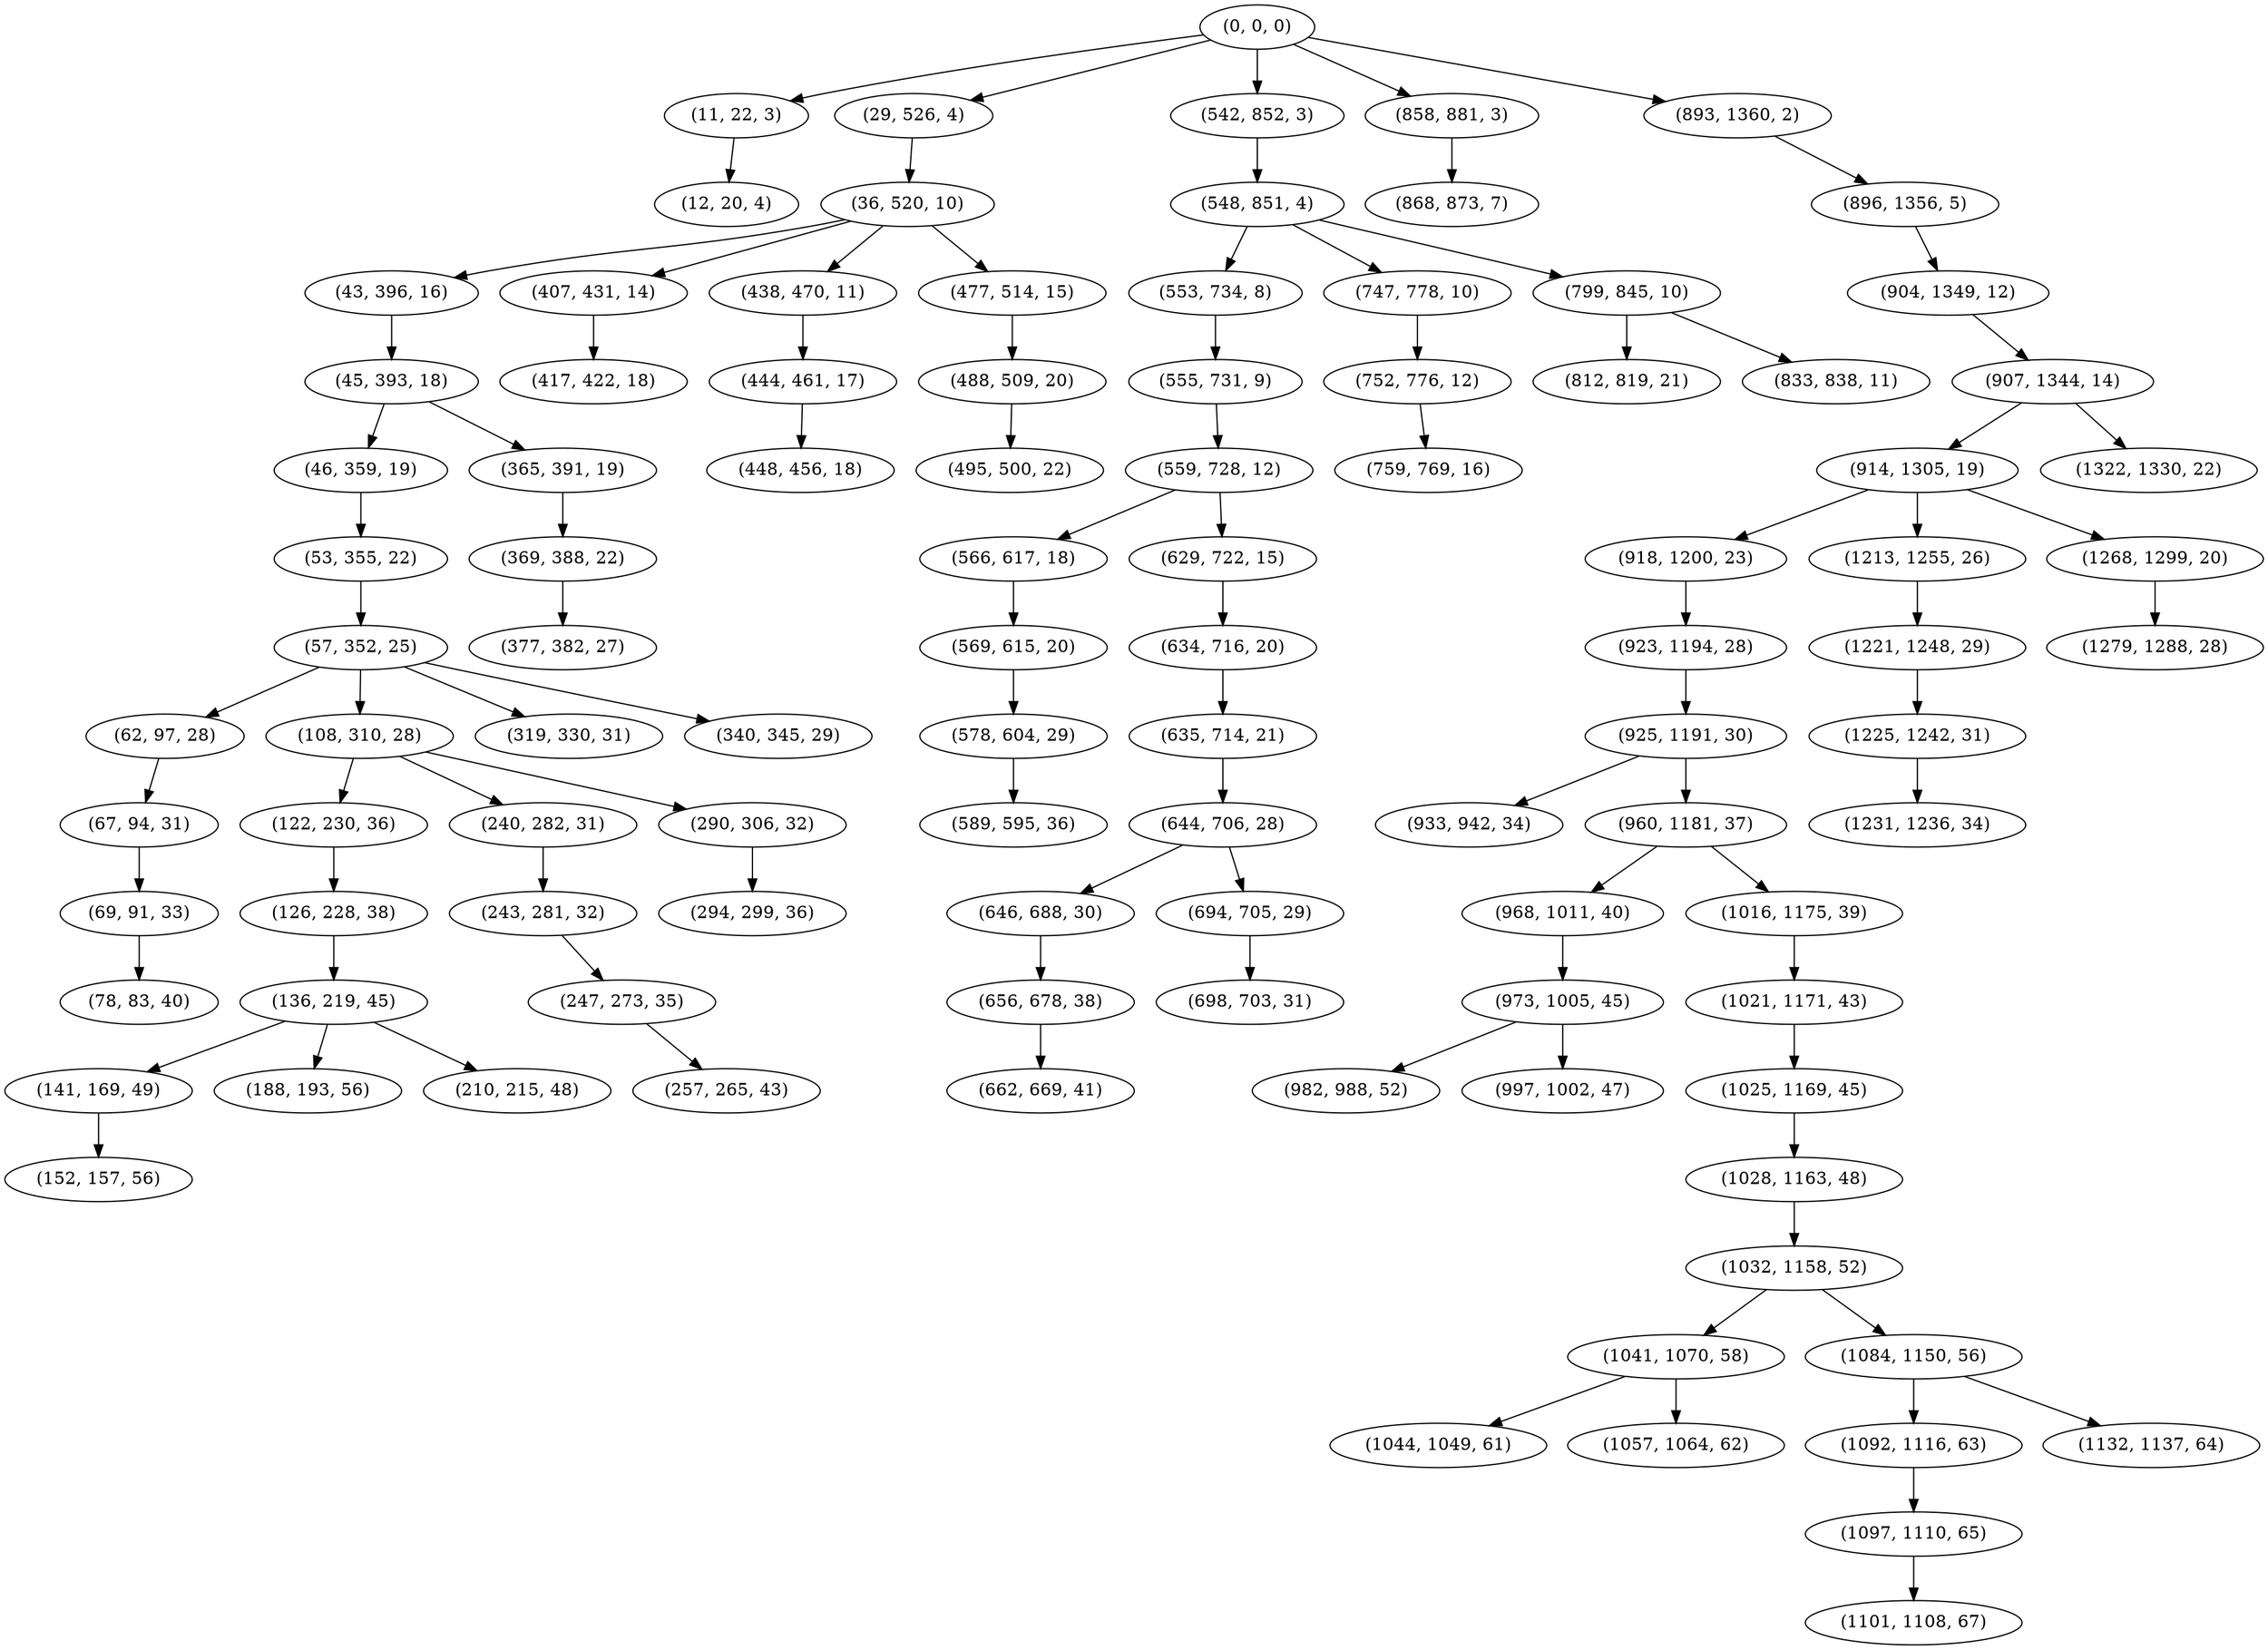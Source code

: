 digraph tree {
    "(0, 0, 0)";
    "(11, 22, 3)";
    "(12, 20, 4)";
    "(29, 526, 4)";
    "(36, 520, 10)";
    "(43, 396, 16)";
    "(45, 393, 18)";
    "(46, 359, 19)";
    "(53, 355, 22)";
    "(57, 352, 25)";
    "(62, 97, 28)";
    "(67, 94, 31)";
    "(69, 91, 33)";
    "(78, 83, 40)";
    "(108, 310, 28)";
    "(122, 230, 36)";
    "(126, 228, 38)";
    "(136, 219, 45)";
    "(141, 169, 49)";
    "(152, 157, 56)";
    "(188, 193, 56)";
    "(210, 215, 48)";
    "(240, 282, 31)";
    "(243, 281, 32)";
    "(247, 273, 35)";
    "(257, 265, 43)";
    "(290, 306, 32)";
    "(294, 299, 36)";
    "(319, 330, 31)";
    "(340, 345, 29)";
    "(365, 391, 19)";
    "(369, 388, 22)";
    "(377, 382, 27)";
    "(407, 431, 14)";
    "(417, 422, 18)";
    "(438, 470, 11)";
    "(444, 461, 17)";
    "(448, 456, 18)";
    "(477, 514, 15)";
    "(488, 509, 20)";
    "(495, 500, 22)";
    "(542, 852, 3)";
    "(548, 851, 4)";
    "(553, 734, 8)";
    "(555, 731, 9)";
    "(559, 728, 12)";
    "(566, 617, 18)";
    "(569, 615, 20)";
    "(578, 604, 29)";
    "(589, 595, 36)";
    "(629, 722, 15)";
    "(634, 716, 20)";
    "(635, 714, 21)";
    "(644, 706, 28)";
    "(646, 688, 30)";
    "(656, 678, 38)";
    "(662, 669, 41)";
    "(694, 705, 29)";
    "(698, 703, 31)";
    "(747, 778, 10)";
    "(752, 776, 12)";
    "(759, 769, 16)";
    "(799, 845, 10)";
    "(812, 819, 21)";
    "(833, 838, 11)";
    "(858, 881, 3)";
    "(868, 873, 7)";
    "(893, 1360, 2)";
    "(896, 1356, 5)";
    "(904, 1349, 12)";
    "(907, 1344, 14)";
    "(914, 1305, 19)";
    "(918, 1200, 23)";
    "(923, 1194, 28)";
    "(925, 1191, 30)";
    "(933, 942, 34)";
    "(960, 1181, 37)";
    "(968, 1011, 40)";
    "(973, 1005, 45)";
    "(982, 988, 52)";
    "(997, 1002, 47)";
    "(1016, 1175, 39)";
    "(1021, 1171, 43)";
    "(1025, 1169, 45)";
    "(1028, 1163, 48)";
    "(1032, 1158, 52)";
    "(1041, 1070, 58)";
    "(1044, 1049, 61)";
    "(1057, 1064, 62)";
    "(1084, 1150, 56)";
    "(1092, 1116, 63)";
    "(1097, 1110, 65)";
    "(1101, 1108, 67)";
    "(1132, 1137, 64)";
    "(1213, 1255, 26)";
    "(1221, 1248, 29)";
    "(1225, 1242, 31)";
    "(1231, 1236, 34)";
    "(1268, 1299, 20)";
    "(1279, 1288, 28)";
    "(1322, 1330, 22)";
    "(0, 0, 0)" -> "(11, 22, 3)";
    "(0, 0, 0)" -> "(29, 526, 4)";
    "(0, 0, 0)" -> "(542, 852, 3)";
    "(0, 0, 0)" -> "(858, 881, 3)";
    "(0, 0, 0)" -> "(893, 1360, 2)";
    "(11, 22, 3)" -> "(12, 20, 4)";
    "(29, 526, 4)" -> "(36, 520, 10)";
    "(36, 520, 10)" -> "(43, 396, 16)";
    "(36, 520, 10)" -> "(407, 431, 14)";
    "(36, 520, 10)" -> "(438, 470, 11)";
    "(36, 520, 10)" -> "(477, 514, 15)";
    "(43, 396, 16)" -> "(45, 393, 18)";
    "(45, 393, 18)" -> "(46, 359, 19)";
    "(45, 393, 18)" -> "(365, 391, 19)";
    "(46, 359, 19)" -> "(53, 355, 22)";
    "(53, 355, 22)" -> "(57, 352, 25)";
    "(57, 352, 25)" -> "(62, 97, 28)";
    "(57, 352, 25)" -> "(108, 310, 28)";
    "(57, 352, 25)" -> "(319, 330, 31)";
    "(57, 352, 25)" -> "(340, 345, 29)";
    "(62, 97, 28)" -> "(67, 94, 31)";
    "(67, 94, 31)" -> "(69, 91, 33)";
    "(69, 91, 33)" -> "(78, 83, 40)";
    "(108, 310, 28)" -> "(122, 230, 36)";
    "(108, 310, 28)" -> "(240, 282, 31)";
    "(108, 310, 28)" -> "(290, 306, 32)";
    "(122, 230, 36)" -> "(126, 228, 38)";
    "(126, 228, 38)" -> "(136, 219, 45)";
    "(136, 219, 45)" -> "(141, 169, 49)";
    "(136, 219, 45)" -> "(188, 193, 56)";
    "(136, 219, 45)" -> "(210, 215, 48)";
    "(141, 169, 49)" -> "(152, 157, 56)";
    "(240, 282, 31)" -> "(243, 281, 32)";
    "(243, 281, 32)" -> "(247, 273, 35)";
    "(247, 273, 35)" -> "(257, 265, 43)";
    "(290, 306, 32)" -> "(294, 299, 36)";
    "(365, 391, 19)" -> "(369, 388, 22)";
    "(369, 388, 22)" -> "(377, 382, 27)";
    "(407, 431, 14)" -> "(417, 422, 18)";
    "(438, 470, 11)" -> "(444, 461, 17)";
    "(444, 461, 17)" -> "(448, 456, 18)";
    "(477, 514, 15)" -> "(488, 509, 20)";
    "(488, 509, 20)" -> "(495, 500, 22)";
    "(542, 852, 3)" -> "(548, 851, 4)";
    "(548, 851, 4)" -> "(553, 734, 8)";
    "(548, 851, 4)" -> "(747, 778, 10)";
    "(548, 851, 4)" -> "(799, 845, 10)";
    "(553, 734, 8)" -> "(555, 731, 9)";
    "(555, 731, 9)" -> "(559, 728, 12)";
    "(559, 728, 12)" -> "(566, 617, 18)";
    "(559, 728, 12)" -> "(629, 722, 15)";
    "(566, 617, 18)" -> "(569, 615, 20)";
    "(569, 615, 20)" -> "(578, 604, 29)";
    "(578, 604, 29)" -> "(589, 595, 36)";
    "(629, 722, 15)" -> "(634, 716, 20)";
    "(634, 716, 20)" -> "(635, 714, 21)";
    "(635, 714, 21)" -> "(644, 706, 28)";
    "(644, 706, 28)" -> "(646, 688, 30)";
    "(644, 706, 28)" -> "(694, 705, 29)";
    "(646, 688, 30)" -> "(656, 678, 38)";
    "(656, 678, 38)" -> "(662, 669, 41)";
    "(694, 705, 29)" -> "(698, 703, 31)";
    "(747, 778, 10)" -> "(752, 776, 12)";
    "(752, 776, 12)" -> "(759, 769, 16)";
    "(799, 845, 10)" -> "(812, 819, 21)";
    "(799, 845, 10)" -> "(833, 838, 11)";
    "(858, 881, 3)" -> "(868, 873, 7)";
    "(893, 1360, 2)" -> "(896, 1356, 5)";
    "(896, 1356, 5)" -> "(904, 1349, 12)";
    "(904, 1349, 12)" -> "(907, 1344, 14)";
    "(907, 1344, 14)" -> "(914, 1305, 19)";
    "(907, 1344, 14)" -> "(1322, 1330, 22)";
    "(914, 1305, 19)" -> "(918, 1200, 23)";
    "(914, 1305, 19)" -> "(1213, 1255, 26)";
    "(914, 1305, 19)" -> "(1268, 1299, 20)";
    "(918, 1200, 23)" -> "(923, 1194, 28)";
    "(923, 1194, 28)" -> "(925, 1191, 30)";
    "(925, 1191, 30)" -> "(933, 942, 34)";
    "(925, 1191, 30)" -> "(960, 1181, 37)";
    "(960, 1181, 37)" -> "(968, 1011, 40)";
    "(960, 1181, 37)" -> "(1016, 1175, 39)";
    "(968, 1011, 40)" -> "(973, 1005, 45)";
    "(973, 1005, 45)" -> "(982, 988, 52)";
    "(973, 1005, 45)" -> "(997, 1002, 47)";
    "(1016, 1175, 39)" -> "(1021, 1171, 43)";
    "(1021, 1171, 43)" -> "(1025, 1169, 45)";
    "(1025, 1169, 45)" -> "(1028, 1163, 48)";
    "(1028, 1163, 48)" -> "(1032, 1158, 52)";
    "(1032, 1158, 52)" -> "(1041, 1070, 58)";
    "(1032, 1158, 52)" -> "(1084, 1150, 56)";
    "(1041, 1070, 58)" -> "(1044, 1049, 61)";
    "(1041, 1070, 58)" -> "(1057, 1064, 62)";
    "(1084, 1150, 56)" -> "(1092, 1116, 63)";
    "(1084, 1150, 56)" -> "(1132, 1137, 64)";
    "(1092, 1116, 63)" -> "(1097, 1110, 65)";
    "(1097, 1110, 65)" -> "(1101, 1108, 67)";
    "(1213, 1255, 26)" -> "(1221, 1248, 29)";
    "(1221, 1248, 29)" -> "(1225, 1242, 31)";
    "(1225, 1242, 31)" -> "(1231, 1236, 34)";
    "(1268, 1299, 20)" -> "(1279, 1288, 28)";
}
